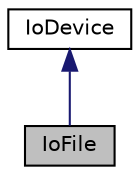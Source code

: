 digraph "IoFile"
{
  edge [fontname="Helvetica",fontsize="10",labelfontname="Helvetica",labelfontsize="10"];
  node [fontname="Helvetica",fontsize="10",shape=record];
  Node0 [label="IoFile",height=0.2,width=0.4,color="black", fillcolor="grey75", style="filled", fontcolor="black"];
  Node1 -> Node0 [dir="back",color="midnightblue",fontsize="10",style="solid",fontname="Helvetica"];
  Node1 [label="IoDevice",height=0.2,width=0.4,color="black", fillcolor="white", style="filled",URL="$classevo_1_1_io_device.html",tooltip="I/O device base class for streams. "];
}
